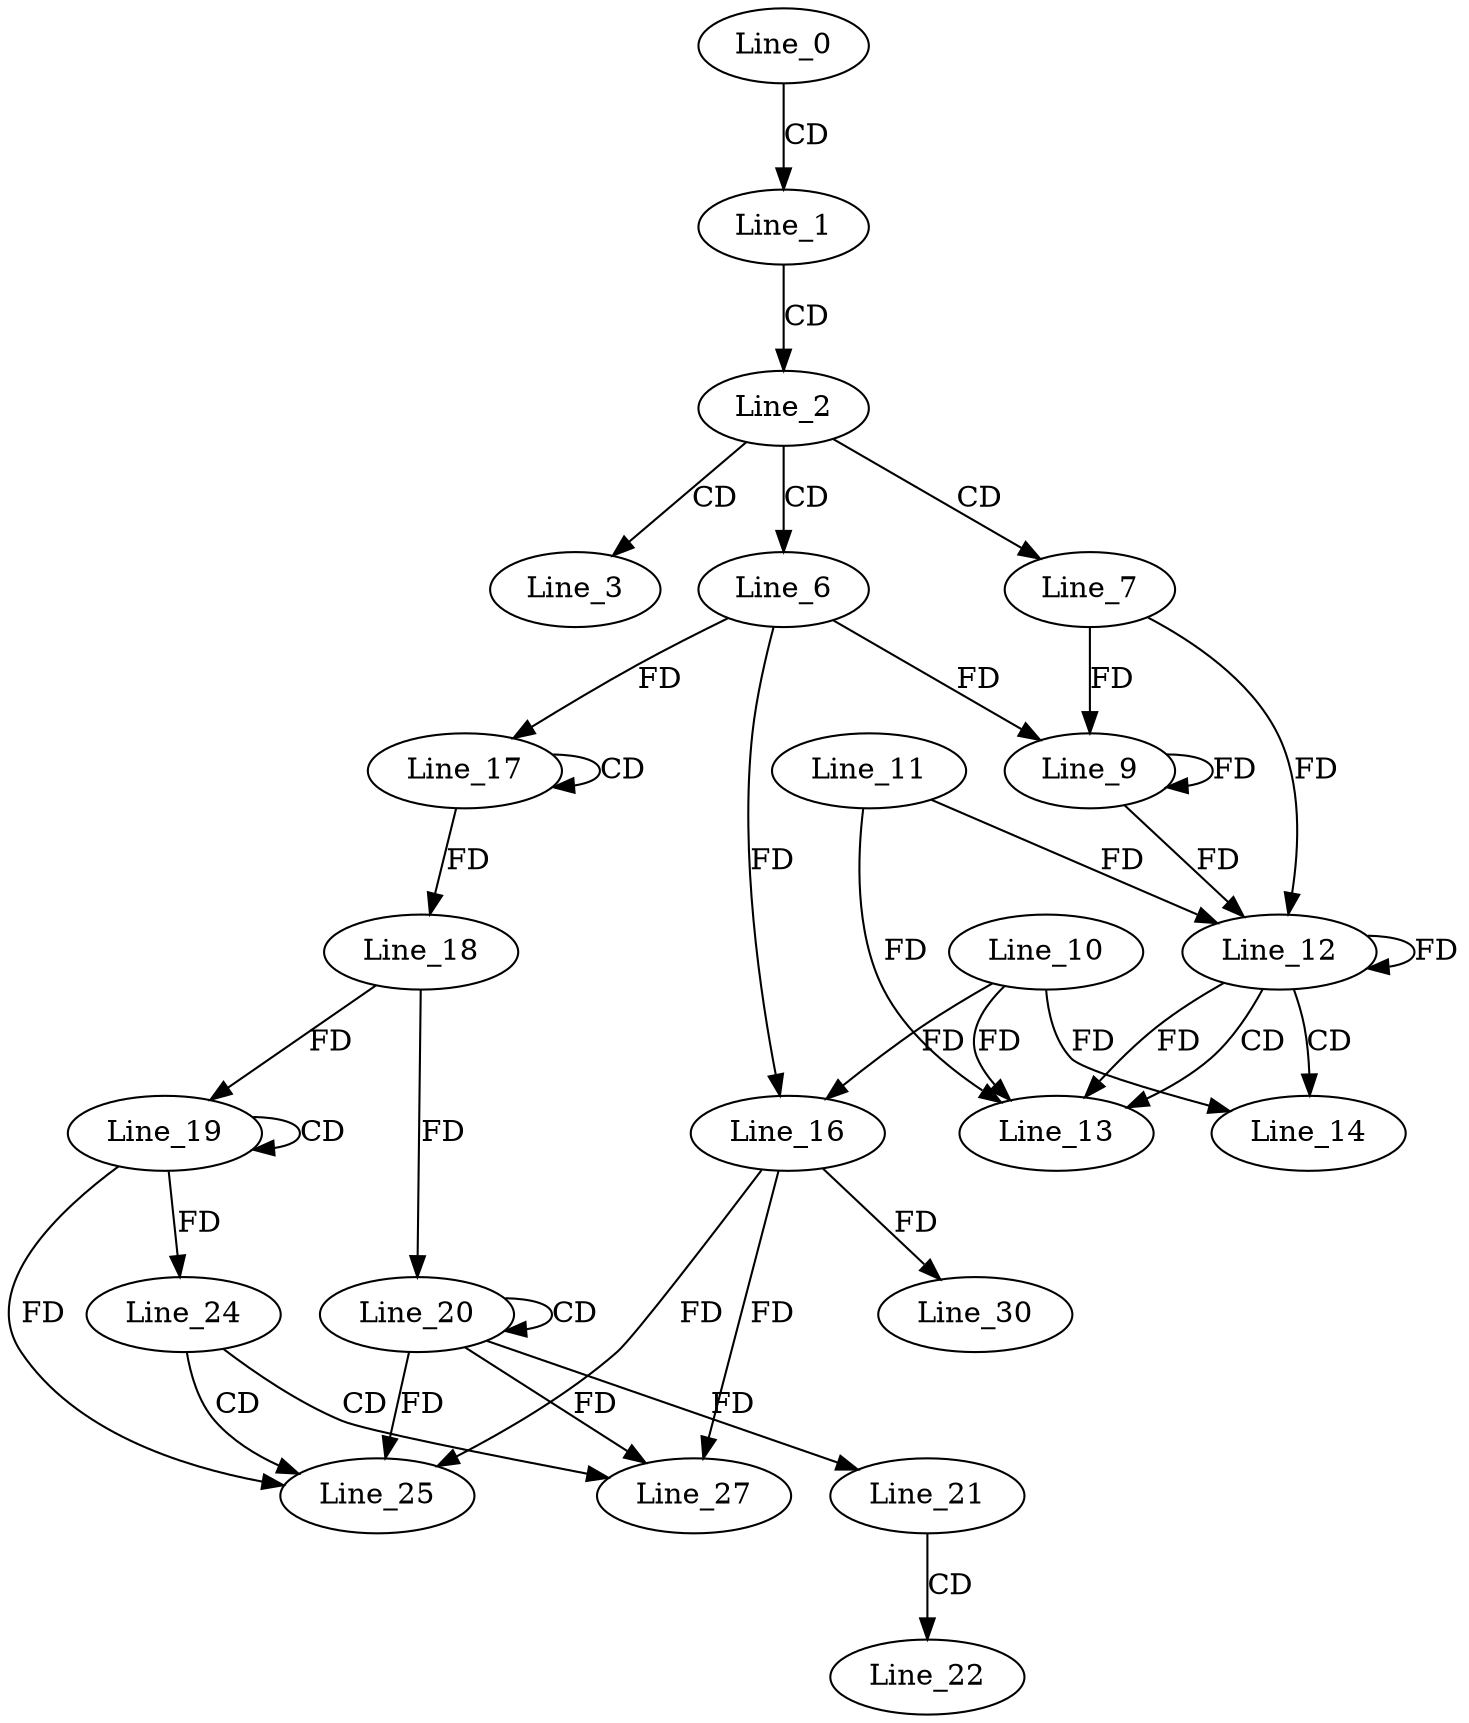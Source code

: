 digraph G {
  Line_0;
  Line_1;
  Line_2;
  Line_3;
  Line_6;
  Line_6;
  Line_7;
  Line_9;
  Line_9;
  Line_12;
  Line_11;
  Line_12;
  Line_12;
  Line_13;
  Line_10;
  Line_14;
  Line_16;
  Line_16;
  Line_17;
  Line_17;
  Line_18;
  Line_19;
  Line_19;
  Line_18;
  Line_20;
  Line_20;
  Line_21;
  Line_21;
  Line_22;
  Line_24;
  Line_25;
  Line_16;
  Line_25;
  Line_27;
  Line_27;
  Line_30;
  Line_0 -> Line_1 [ label="CD" ];
  Line_1 -> Line_2 [ label="CD" ];
  Line_2 -> Line_3 [ label="CD" ];
  Line_2 -> Line_6 [ label="CD" ];
  Line_2 -> Line_7 [ label="CD" ];
  Line_7 -> Line_9 [ label="FD" ];
  Line_9 -> Line_9 [ label="FD" ];
  Line_6 -> Line_9 [ label="FD" ];
  Line_12 -> Line_12 [ label="FD" ];
  Line_11 -> Line_12 [ label="FD" ];
  Line_7 -> Line_12 [ label="FD" ];
  Line_9 -> Line_12 [ label="FD" ];
  Line_12 -> Line_13 [ label="CD" ];
  Line_10 -> Line_13 [ label="FD" ];
  Line_12 -> Line_13 [ label="FD" ];
  Line_11 -> Line_13 [ label="FD" ];
  Line_12 -> Line_14 [ label="CD" ];
  Line_10 -> Line_14 [ label="FD" ];
  Line_6 -> Line_16 [ label="FD" ];
  Line_10 -> Line_16 [ label="FD" ];
  Line_17 -> Line_17 [ label="CD" ];
  Line_6 -> Line_17 [ label="FD" ];
  Line_17 -> Line_18 [ label="FD" ];
  Line_19 -> Line_19 [ label="CD" ];
  Line_18 -> Line_19 [ label="FD" ];
  Line_20 -> Line_20 [ label="CD" ];
  Line_18 -> Line_20 [ label="FD" ];
  Line_20 -> Line_21 [ label="FD" ];
  Line_21 -> Line_22 [ label="CD" ];
  Line_19 -> Line_24 [ label="FD" ];
  Line_24 -> Line_25 [ label="CD" ];
  Line_16 -> Line_25 [ label="FD" ];
  Line_19 -> Line_25 [ label="FD" ];
  Line_20 -> Line_25 [ label="FD" ];
  Line_24 -> Line_27 [ label="CD" ];
  Line_16 -> Line_27 [ label="FD" ];
  Line_20 -> Line_27 [ label="FD" ];
  Line_16 -> Line_30 [ label="FD" ];
}
